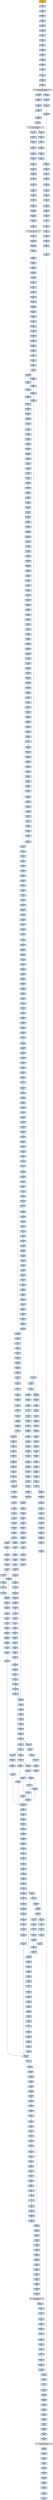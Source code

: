 strict digraph G {
	graph [bgcolor=transparent,
		name=G
	];
	node [color=lightsteelblue,
		fillcolor=lightsteelblue,
		shape=rectangle,
		style=filled
	];
	"0x00415001"	[color=lightgrey,
		fillcolor=orange,
		label="0x00415001
pusha"];
	"0x00415002"	[label="0x00415002
call"];
	"0x00415001" -> "0x00415002"	[color="#000000"];
	"0x0041500a"	[label="0x0041500a
popl"];
	"0x00415002" -> "0x0041500a"	[color="#000000"];
	"0x0041500b"	[label="0x0041500b
incl"];
	"0x0041500a" -> "0x0041500b"	[color="#000000"];
	"0x0041500c"	[label="0x0041500c
pushl"];
	"0x0041500b" -> "0x0041500c"	[color="#000000"];
	"0x0041500d"	[label="0x0041500d
ret"];
	"0x0041500c" -> "0x0041500d"	[color="#000000"];
	"0x00415008"	[label="0x00415008
jmp"];
	"0x0041500d" -> "0x00415008"	[color="#000000"];
	"0x0041500e"	[label="0x0041500e
call"];
	"0x00415008" -> "0x0041500e"	[color="#000000"];
	"0x00415014"	[label="0x00415014
popl"];
	"0x0041500e" -> "0x00415014"	[color="#000000"];
	"0x00415015"	[label="0x00415015
movl"];
	"0x00415014" -> "0x00415015"	[color="#000000"];
	"0x0041501a"	[label="0x0041501a
addl"];
	"0x00415015" -> "0x0041501a"	[color="#000000"];
	"0x0041501c"	[label="0x0041501c
subl"];
	"0x0041501a" -> "0x0041501c"	[color="#000000"];
	"0x00415022"	[label="0x00415022
cmpl"];
	"0x0041501c" -> "0x00415022"	[color="#000000"];
	"0x00415029"	[label="0x00415029
movl"];
	"0x00415022" -> "0x00415029"	[color="#000000"];
	"0x0041502f"	[label="0x0041502f
jne"];
	"0x00415029" -> "0x0041502f"	[color="#000000"];
	"0x00415035"	[label="0x00415035
leal"];
	"0x0041502f" -> "0x00415035"	[color="#000000",
		label=F];
	"0x0041503b"	[label="0x0041503b
pushl"];
	"0x00415035" -> "0x0041503b"	[color="#000000"];
	"0x0041503c"	[label="0x0041503c
call"];
	"0x0041503b" -> "0x0041503c"	[color="#000000"];
	GETMODULEHANDLEA_KERNEL32_DLL	[color=lightgrey,
		fillcolor=lightgrey,
		label="GETMODULEHANDLEA_KERNEL32_DLL
GETMODULEHANDLEA"];
	"0x0041503c" -> GETMODULEHANDLEA_KERNEL32_DLL	[color="#000000"];
	"0x00415042"	[label="0x00415042
movl"];
	GETMODULEHANDLEA_KERNEL32_DLL -> "0x00415042"	[color="#000000"];
	"0x00415287"	[label="0x00415287
testl"];
	GETMODULEHANDLEA_KERNEL32_DLL -> "0x00415287"	[color="#000000"];
	"0x00415048"	[label="0x00415048
movl"];
	"0x00415042" -> "0x00415048"	[color="#000000"];
	"0x0041504a"	[label="0x0041504a
leal"];
	"0x00415048" -> "0x0041504a"	[color="#000000"];
	"0x0041504d"	[label="0x0041504d
pushl"];
	"0x0041504a" -> "0x0041504d"	[color="#000000"];
	"0x0041504e"	[label="0x0041504e
pushl"];
	"0x0041504d" -> "0x0041504e"	[color="#000000"];
	"0x0041504f"	[label="0x0041504f
call"];
	"0x0041504e" -> "0x0041504f"	[color="#000000"];
	GETPROCADDRESS_KERNEL32_DLL	[color=lightgrey,
		fillcolor=lightgrey,
		label="GETPROCADDRESS_KERNEL32_DLL
GETPROCADDRESS"];
	"0x0041504f" -> GETPROCADDRESS_KERNEL32_DLL	[color="#000000"];
	"0x00415055"	[label="0x00415055
stosl"];
	GETPROCADDRESS_KERNEL32_DLL -> "0x00415055"	[color="#000000"];
	"0x004152ee"	[label="0x004152ee
testl"];
	GETPROCADDRESS_KERNEL32_DLL -> "0x004152ee"	[color="#000000"];
	"0x00415056"	[label="0x00415056
movb"];
	"0x00415055" -> "0x00415056"	[color="#000000"];
	"0x00415058"	[label="0x00415058
scasb"];
	"0x00415056" -> "0x00415058"	[color="#000000"];
	"0x00415059"	[label="0x00415059
jne"];
	"0x00415058" -> "0x00415059"	[color="#000000"];
	"0x0041505b"	[label="0x0041505b
cmpb"];
	"0x00415059" -> "0x0041505b"	[color="#000000",
		label=F];
	"0x0041505d"	[label="0x0041505d
jne"];
	"0x0041505b" -> "0x0041505d"	[color="#000000"];
	"0x0041505f"	[label="0x0041505f
leal"];
	"0x0041505d" -> "0x0041505f"	[color="#000000",
		label=F];
	"0x00415062"	[label="0x00415062
jmp"];
	"0x0041505f" -> "0x00415062"	[color="#000000"];
	"0x0041508d"	[label="0x0041508d
movl"];
	"0x00415062" -> "0x0041508d"	[color="#000000"];
	"0x00415093"	[label="0x00415093
orl"];
	"0x0041508d" -> "0x00415093"	[color="#000000"];
	"0x00415095"	[label="0x00415095
je"];
	"0x00415093" -> "0x00415095"	[color="#000000"];
	"0x004150a1"	[label="0x004150a1
leal"];
	"0x00415095" -> "0x004150a1"	[color="#000000",
		label=T];
	"0x004150a7"	[label="0x004150a7
cmpl"];
	"0x004150a1" -> "0x004150a7"	[color="#000000"];
	"0x004150aa"	[label="0x004150aa
je"];
	"0x004150a7" -> "0x004150aa"	[color="#000000"];
	"0x004150b0"	[label="0x004150b0
pushl"];
	"0x004150aa" -> "0x004150b0"	[color="#000000",
		label=F];
	"0x004150b2"	[label="0x004150b2
pushl"];
	"0x004150b0" -> "0x004150b2"	[color="#000000"];
	"0x004150b7"	[label="0x004150b7
pushl"];
	"0x004150b2" -> "0x004150b7"	[color="#000000"];
	"0x004150bc"	[label="0x004150bc
pushl"];
	"0x004150b7" -> "0x004150bc"	[color="#000000"];
	"0x004150be"	[label="0x004150be
call"];
	"0x004150bc" -> "0x004150be"	[color="#000000"];
	VIRTUALALLOC_KERNEL32_DLL	[color=lightgrey,
		fillcolor=lightgrey,
		label="VIRTUALALLOC_KERNEL32_DLL
VIRTUALALLOC"];
	"0x004150be" -> VIRTUALALLOC_KERNEL32_DLL	[color="#000000"];
	"0x004150e2"	[label="0x004150e2
movl"];
	VIRTUALALLOC_KERNEL32_DLL -> "0x004150e2"	[color="#000000"];
	"0x004150e8"	[label="0x004150e8
pushl"];
	"0x004150e2" -> "0x004150e8"	[color="#000000"];
	"0x004150e9"	[label="0x004150e9
movl"];
	"0x004150e8" -> "0x004150e9"	[color="#000000"];
	"0x004150eb"	[label="0x004150eb
addl"];
	"0x004150e9" -> "0x004150eb"	[color="#000000"];
	"0x004150f1"	[label="0x004150f1
pushl"];
	"0x004150eb" -> "0x004150f1"	[color="#000000"];
	"0x004150f7"	[label="0x004150f7
pushl"];
	"0x004150f1" -> "0x004150f7"	[color="#000000"];
	"0x004150fa"	[label="0x004150fa
pushl"];
	"0x004150f7" -> "0x004150fa"	[color="#000000"];
	"0x004150fb"	[label="0x004150fb
pushl"];
	"0x004150fa" -> "0x004150fb"	[color="#000000"];
	"0x004150fc"	[label="0x004150fc
call"];
	"0x004150fb" -> "0x004150fc"	[color="#000000"];
	"0x004156c8"	[label="0x004156c8
movl"];
	"0x004150fc" -> "0x004156c8"	[color="#000000"];
	"0x004156cc"	[label="0x004156cc
subl"];
	"0x004156c8" -> "0x004156cc"	[color="#000000"];
	"0x004156d2"	[label="0x004156d2
leal"];
	"0x004156cc" -> "0x004156d2"	[color="#000000"];
	"0x004156d6"	[label="0x004156d6
pushl"];
	"0x004156d2" -> "0x004156d6"	[color="#000000"];
	"0x004156d7"	[label="0x004156d7
call"];
	"0x004156d6" -> "0x004156d7"	[color="#000000"];
	"0x00415a84"	[label="0x00415a84
pushl"];
	"0x004156d7" -> "0x00415a84"	[color="#000000"];
	"0x00415a85"	[label="0x00415a85
pushl"];
	"0x00415a84" -> "0x00415a85"	[color="#000000"];
	"0x00415a86"	[label="0x00415a86
pushl"];
	"0x00415a85" -> "0x00415a86"	[color="#000000"];
	"0x00415a87"	[label="0x00415a87
movl"];
	"0x00415a86" -> "0x00415a87"	[color="#000000"];
	"0x00415a89"	[label="0x00415a89
xorl"];
	"0x00415a87" -> "0x00415a89"	[color="#000000"];
	"0x00415a8b"	[label="0x00415a8b
xorl"];
	"0x00415a89" -> "0x00415a8b"	[color="#000000"];
	"0x00415a8d"	[label="0x00415a8d
leal"];
	"0x00415a8b" -> "0x00415a8d"	[color="#000000"];
	"0x00415a93"	[label="0x00415a93
movl"];
	"0x00415a8d" -> "0x00415a93"	[color="#000000"];
	"0x00415a95"	[label="0x00415a95
pushl"];
	"0x00415a93" -> "0x00415a95"	[color="#000000"];
	"0x00415a96"	[label="0x00415a96
call"];
	"0x00415a95" -> "0x00415a96"	[color="#000000"];
	"0x00415cf2"	[label="0x00415cf2
call"];
	"0x00415a96" -> "0x00415cf2"	[color="#000000"];
	"0x00415cf8"	[label="0x00415cf8
popl"];
	"0x00415cf2" -> "0x00415cf8"	[color="#000000"];
	"0x00415cf9"	[label="0x00415cf9
subl"];
	"0x00415cf8" -> "0x00415cf9"	[color="#000000"];
	"0x00415cff"	[label="0x00415cff
ret"];
	"0x00415cf9" -> "0x00415cff"	[color="#000000"];
	"0x00415a9b"	[label="0x00415a9b
movb"];
	"0x00415cff" -> "0x00415a9b"	[color="#000000"];
	"0x00415e18"	[label="0x00415e18
movb"];
	"0x00415cff" -> "0x00415e18"	[color="#000000"];
	"0x00415aa2"	[label="0x00415aa2
popl"];
	"0x00415a9b" -> "0x00415aa2"	[color="#000000"];
	"0x00415aa3"	[label="0x00415aa3
movl"];
	"0x00415aa2" -> "0x00415aa3"	[color="#000000"];
	"0x00415aa8"	[label="0x00415aa8
addl"];
	"0x00415aa3" -> "0x00415aa8"	[color="#000000"];
	"0x00415aab"	[label="0x00415aab
shll"];
	"0x00415aa8" -> "0x00415aab"	[color="#000000"];
	"0x00415aad"	[label="0x00415aad
addl"];
	"0x00415aab" -> "0x00415aad"	[color="#000000"];
	"0x00415aaf"	[label="0x00415aaf
incl"];
	"0x00415aad" -> "0x00415aaf"	[color="#000000"];
	"0x00415ab0"	[label="0x00415ab0
cmpl"];
	"0x00415aaf" -> "0x00415ab0"	[color="#000000"];
	"0x00415ab3"	[label="0x00415ab3
jb"];
	"0x00415ab0" -> "0x00415ab3"	[color="#000000"];
	"0x00415ab5"	[label="0x00415ab5
movl"];
	"0x00415ab3" -> "0x00415ab5"	[color="#000000",
		label=F];
	"0x00415ab9"	[label="0x00415ab9
leal"];
	"0x00415ab5" -> "0x00415ab9"	[color="#000000"];
	"0x00415abc"	[label="0x00415abc
pushl"];
	"0x00415ab9" -> "0x00415abc"	[color="#000000"];
	"0x00415abd"	[label="0x00415abd
pushl"];
	"0x00415abc" -> "0x00415abd"	[color="#000000"];
	"0x00415ac2"	[label="0x00415ac2
call"];
	"0x00415abd" -> "0x00415ac2"	[color="#000000"];
	"0x0041580f"	[label="0x0041580f
movl"];
	"0x00415ac2" -> "0x0041580f"	[color="#000000"];
	"0x00415813"	[label="0x00415813
movl"];
	"0x0041580f" -> "0x00415813"	[color="#000000"];
	"0x00415817"	[label="0x00415817
movl"];
	"0x00415813" -> "0x00415817"	[color="#000000"];
	"0x0041581d"	[label="0x0041581d
movl"];
	"0x00415817" -> "0x0041581d"	[color="#000000"];
	"0x00415823"	[label="0x00415823
leal"];
	"0x0041581d" -> "0x00415823"	[color="#000000"];
	"0x00415826"	[label="0x00415826
movl"];
	"0x00415823" -> "0x00415826"	[color="#000000"];
	"0x0041582c"	[label="0x0041582c
addl"];
	"0x00415826" -> "0x0041582c"	[color="#000000"];
	"0x00415831"	[label="0x00415831
ret"];
	"0x0041582c" -> "0x00415831"	[color="#000000"];
	"0x00415af1"	[label="0x00415af1
movl"];
	"0x00415831" -> "0x00415af1"	[color="#000000"];
	"0x00415af7"	[label="0x00415af7
popl"];
	"0x00415af1" -> "0x00415af7"	[color="#000000"];
	"0x00415af8"	[label="0x00415af8
popl"];
	"0x00415af7" -> "0x00415af8"	[color="#000000"];
	"0x00415af9"	[label="0x00415af9
addl"];
	"0x00415af8" -> "0x00415af9"	[color="#000000"];
	"0x00415afe"	[label="0x00415afe
popl"];
	"0x00415af9" -> "0x00415afe"	[color="#000000"];
	"0x00415aff"	[label="0x00415aff
ret"];
	"0x00415afe" -> "0x00415aff"	[color="#000000"];
	"0x004156dc"	[label="0x004156dc
movl"];
	"0x00415aff" -> "0x004156dc"	[color="#000000"];
	"0x004156e3"	[label="0x004156e3
movl"];
	"0x004156dc" -> "0x004156e3"	[color="#000000"];
	"0x004156ea"	[label="0x004156ea
pushl"];
	"0x004156e3" -> "0x004156ea"	[color="#000000"];
	"0x004156eb"	[label="0x004156eb
pushl"];
	"0x004156ea" -> "0x004156eb"	[color="#000000"];
	"0x004156ec"	[label="0x004156ec
leal"];
	"0x004156eb" -> "0x004156ec"	[color="#000000"];
	"0x004156f0"	[label="0x004156f0
call"];
	"0x004156ec" -> "0x004156f0"	[color="#000000"];
	"0x00415b02"	[label="0x00415b02
movl"];
	"0x004156f0" -> "0x00415b02"	[color="#000000"];
	"0x00415b06"	[label="0x00415b06
movl"];
	"0x00415b02" -> "0x00415b06"	[color="#000000"];
	"0x00415b08"	[label="0x00415b08
movl"];
	"0x00415b06" -> "0x00415b08"	[color="#000000"];
	"0x00415b0c"	[label="0x00415b0c
pushl"];
	"0x00415b08" -> "0x00415b0c"	[color="#000000"];
	"0x00415b0d"	[label="0x00415b0d
movl"];
	"0x00415b0c" -> "0x00415b0d"	[color="#000000"];
	"0x00415b0f"	[label="0x00415b0f
leal"];
	"0x00415b0d" -> "0x00415b0f"	[color="#000000"];
	"0x00415b12"	[label="0x00415b12
movl"];
	"0x00415b0f" -> "0x00415b12"	[color="#000000"];
	"0x00415b14"	[label="0x00415b14
movl"];
	"0x00415b12" -> "0x00415b14"	[color="#000000"];
	"0x00415b1b"	[label="0x00415b1b
movl"];
	"0x00415b14" -> "0x00415b1b"	[color="#000000"];
	"0x00415b1e"	[label="0x00415b1e
movl"];
	"0x00415b1b" -> "0x00415b1e"	[color="#000000"];
	"0x00415b24"	[label="0x00415b24
movl"];
	"0x00415b1e" -> "0x00415b24"	[color="#000000"];
	"0x00415b2a"	[label="0x00415b2a
movl"];
	"0x00415b24" -> "0x00415b2a"	[color="#000000"];
	"0x00415b30"	[label="0x00415b30
xorl"];
	"0x00415b2a" -> "0x00415b30"	[color="#000000"];
	"0x00415b32"	[label="0x00415b32
movl"];
	"0x00415b30" -> "0x00415b32"	[color="#000000"];
	"0x00415b37"	[label="0x00415b37
movl"];
	"0x00415b32" -> "0x00415b37"	[color="#000000"];
	"0x00415b3d"	[label="0x00415b3d
movl"];
	"0x00415b37" -> "0x00415b3d"	[color="#000000"];
	"0x00415b43"	[label="0x00415b43
movl"];
	"0x00415b3d" -> "0x00415b43"	[color="#000000"];
	"0x00415b49"	[label="0x00415b49
movl"];
	"0x00415b43" -> "0x00415b49"	[color="#000000"];
	"0x00415b4f"	[label="0x00415b4f
movl"];
	"0x00415b49" -> "0x00415b4f"	[color="#000000"];
	"0x00415b55"	[label="0x00415b55
repz"];
	"0x00415b4f" -> "0x00415b55"	[color="#000000"];
	"0x00415b57"	[label="0x00415b57
movl"];
	"0x00415b55" -> "0x00415b57"	[color="#000000"];
	"0x00415b59"	[label="0x00415b59
stosb"];
	"0x00415b57" -> "0x00415b59"	[color="#000000"];
	"0x00415b5a"	[label="0x00415b5a
call"];
	"0x00415b59" -> "0x00415b5a"	[color="#000000"];
	"0x00415b63"	[label="0x00415b63
subl"];
	"0x00415b5a" -> "0x00415b63"	[color="#000000"];
	"0x00415b69"	[label="0x00415b69
pushl"];
	"0x00415b63" -> "0x00415b69"	[color="#000000"];
	"0x00415b6a"	[label="0x00415b6a
movl"];
	"0x00415b69" -> "0x00415b6a"	[color="#000000"];
	"0x00415b6c"	[label="0x00415b6c
pushl"];
	"0x00415b6a" -> "0x00415b6c"	[color="#000000"];
	"0x00415b6d"	[label="0x00415b6d
pushl"];
	"0x00415b6c" -> "0x00415b6d"	[color="#000000"];
	"0x00415b6e"	[label="0x00415b6e
leal"];
	"0x00415b6d" -> "0x00415b6e"	[color="#000000"];
	"0x00415b71"	[label="0x00415b71
pushl"];
	"0x00415b6e" -> "0x00415b71"	[color="#000000"];
	"0x00415b72"	[label="0x00415b72
pushl"];
	"0x00415b71" -> "0x00415b72"	[color="#000000"];
	"0x00415b74"	[label="0x00415b74
movl"];
	"0x00415b72" -> "0x00415b74"	[color="#000000"];
	"0x00415b76"	[label="0x00415b76
call"];
	"0x00415b74" -> "0x00415b76"	[color="#000000"];
	"0x004157a4"	[label="0x004157a4
pushl"];
	"0x00415b76" -> "0x004157a4"	[color="#000000"];
	"0x004157a5"	[label="0x004157a5
movl"];
	"0x004157a4" -> "0x004157a5"	[color="#000000"];
	"0x004157a7"	[label="0x004157a7
pushl"];
	"0x004157a5" -> "0x004157a7"	[color="#000000"];
	"0x004157a8"	[label="0x004157a8
movl"];
	"0x004157a7" -> "0x004157a8"	[color="#000000"];
	"0x004157ad"	[label="0x004157ad
pushl"];
	"0x004157a8" -> "0x004157ad"	[color="#000000"];
	"0x004157ae"	[label="0x004157ae
cmpl"];
	"0x004157ad" -> "0x004157ae"	[color="#000000"];
	"0x004157b1"	[label="0x004157b1
jb"];
	"0x004157ae" -> "0x004157b1"	[color="#000000"];
	"0x004157b3"	[label="0x004157b3
pushl"];
	"0x004157b1" -> "0x004157b3"	[color="#000000",
		label=F];
	"0x004157e8"	[label="0x004157e8
movl"];
	"0x004157b1" -> "0x004157e8"	[color="#000000",
		label=T];
	"0x004157b4"	[label="0x004157b4
movl"];
	"0x004157b3" -> "0x004157b4"	[color="#000000"];
	"0x004157b9"	[label="0x004157b9
movl"];
	"0x004157b4" -> "0x004157b9"	[color="#000000"];
	"0x004157bb"	[label="0x004157bb
movb"];
	"0x004157b9" -> "0x004157bb"	[color="#000000"];
	"0x004157bd"	[label="0x004157bd
incl"];
	"0x004157bb" -> "0x004157bd"	[color="#000000"];
	"0x004157be"	[label="0x004157be
movb"];
	"0x004157bd" -> "0x004157be"	[color="#000000"];
	"0x004157c2"	[label="0x004157c2
movl"];
	"0x004157be" -> "0x004157c2"	[color="#000000"];
	"0x004157c4"	[label="0x004157c4
movl"];
	"0x004157c2" -> "0x004157c4"	[color="#000000"];
	"0x004157c7"	[label="0x004157c7
movl"];
	"0x004157c4" -> "0x004157c7"	[color="#000000"];
	"0x004157cb"	[label="0x004157cb
shll"];
	"0x004157c7" -> "0x004157cb"	[color="#000000"];
	"0x004157ce"	[label="0x004157ce
andl"];
	"0x004157cb" -> "0x004157ce"	[color="#000000"];
	"0x004157d4"	[label="0x004157d4
orl"];
	"0x004157ce" -> "0x004157d4"	[color="#000000"];
	"0x004157d6"	[label="0x004157d6
movl"];
	"0x004157d4" -> "0x004157d6"	[color="#000000"];
	"0x004157d9"	[label="0x004157d9
addl"];
	"0x004157d6" -> "0x004157d9"	[color="#000000"];
	"0x004157db"	[label="0x004157db
movl"];
	"0x004157d9" -> "0x004157db"	[color="#000000"];
	"0x004157de"	[label="0x004157de
movl"];
	"0x004157db" -> "0x004157de"	[color="#000000"];
	"0x004157e0"	[label="0x004157e0
movl"];
	"0x004157de" -> "0x004157e0"	[color="#000000"];
	"0x004157e3"	[label="0x004157e3
cmpl"];
	"0x004157e0" -> "0x004157e3"	[color="#000000"];
	"0x004157e5"	[label="0x004157e5
jae"];
	"0x004157e3" -> "0x004157e5"	[color="#000000"];
	"0x004157e7"	[label="0x004157e7
popl"];
	"0x004157e5" -> "0x004157e7"	[color="#000000",
		label=F];
	"0x004157e7" -> "0x004157e8"	[color="#000000"];
	"0x004157eb"	[label="0x004157eb
movl"];
	"0x004157e8" -> "0x004157eb"	[color="#000000"];
	"0x004157ee"	[label="0x004157ee
movl"];
	"0x004157eb" -> "0x004157ee"	[color="#000000"];
	"0x004157f2"	[label="0x004157f2
subl"];
	"0x004157ee" -> "0x004157f2"	[color="#000000"];
	"0x004157f4"	[label="0x004157f4
shrl"];
	"0x004157f2" -> "0x004157f4"	[color="#000000"];
	"0x004157f6"	[label="0x004157f6
movl"];
	"0x004157f4" -> "0x004157f6"	[color="#000000"];
	"0x004157fb"	[label="0x004157fb
subl"];
	"0x004157f6" -> "0x004157fb"	[color="#000000"];
	"0x004157fd"	[label="0x004157fd
andl"];
	"0x004157fb" -> "0x004157fd"	[color="#000000"];
	"0x00415802"	[label="0x00415802
shrl"];
	"0x004157fd" -> "0x00415802"	[color="#000000"];
	"0x00415804"	[label="0x00415804
addl"];
	"0x00415802" -> "0x00415804"	[color="#000000"];
	"0x00415806"	[label="0x00415806
popl"];
	"0x00415804" -> "0x00415806"	[color="#000000"];
	"0x00415807"	[label="0x00415807
movl"];
	"0x00415806" -> "0x00415807"	[color="#000000"];
	"0x0041580a"	[label="0x0041580a
popl"];
	"0x00415807" -> "0x0041580a"	[color="#000000"];
	"0x0041580b"	[label="0x0041580b
popl"];
	"0x0041580a" -> "0x0041580b"	[color="#000000"];
	"0x0041580c"	[label="0x0041580c
ret"];
	"0x0041580b" -> "0x0041580c"	[color="#000000"];
	"0x00415b98"	[label="0x00415b98
movb"];
	"0x0041580c" -> "0x00415b98"	[color="#000000"];
	"0x00415b9c"	[label="0x00415b9c
incl"];
	"0x00415b98" -> "0x00415b9c"	[color="#000000"];
	"0x00415b9d"	[label="0x00415b9d
cmpl"];
	"0x00415b9c" -> "0x00415b9d"	[color="#000000"];
	"0x00415ba0"	[label="0x00415ba0
jb"];
	"0x00415b9d" -> "0x00415ba0"	[color="#000000"];
	"0x00415ba2"	[label="0x00415ba2
leal"];
	"0x00415ba0" -> "0x00415ba2"	[color="#000000",
		label=F];
	"0x00415ba8"	[label="0x00415ba8
leal"];
	"0x00415ba2" -> "0x00415ba8"	[color="#000000"];
	"0x00415bac"	[label="0x00415bac
pushl"];
	"0x00415ba8" -> "0x00415bac"	[color="#000000"];
	"0x00415bad"	[label="0x00415bad
movl"];
	"0x00415bac" -> "0x00415bad"	[color="#000000"];
	"0x00415baf"	[label="0x00415baf
call"];
	"0x00415bad" -> "0x00415baf"	[color="#000000"];
	"0x00415834"	[label="0x00415834
subl"];
	"0x00415baf" -> "0x00415834"	[color="#000000"];
	"0x0041583a"	[label="0x0041583a
pushl"];
	"0x00415834" -> "0x0041583a"	[color="#000000"];
	"0x0041583b"	[label="0x0041583b
pushl"];
	"0x0041583a" -> "0x0041583b"	[color="#000000"];
	"0x0041583c"	[label="0x0041583c
pushl"];
	"0x0041583b" -> "0x0041583c"	[color="#000000"];
	"0x0041583d"	[label="0x0041583d
movl"];
	"0x0041583c" -> "0x0041583d"	[color="#000000"];
	"0x0041583f"	[label="0x0041583f
pushl"];
	"0x0041583d" -> "0x0041583f"	[color="#000000"];
	"0x00415840"	[label="0x00415840
movl"];
	"0x0041583f" -> "0x00415840"	[color="#000000"];
	"0x00415845"	[label="0x00415845
movl"];
	"0x00415840" -> "0x00415845"	[color="#000000"];
	"0x0041584b"	[label="0x0041584b
xorl"];
	"0x00415845" -> "0x0041584b"	[color="#000000"];
	"0x0041584d"	[label="0x0041584d
leal"];
	"0x0041584b" -> "0x0041584d"	[color="#000000"];
	"0x00415851"	[label="0x00415851
xorl"];
	"0x0041584d" -> "0x00415851"	[color="#000000"];
	"0x00415853"	[label="0x00415853
repz"];
	"0x00415851" -> "0x00415853"	[color="#000000"];
	"0x00415855"	[label="0x00415855
movl"];
	"0x00415853" -> "0x00415855"	[color="#000000"];
	"0x0041585c"	[label="0x0041585c
cmpl"];
	"0x00415855" -> "0x0041585c"	[color="#000000"];
	"0x0041585e"	[label="0x0041585e
movl"];
	"0x0041585c" -> "0x0041585e"	[color="#000000"];
	"0x00415862"	[label="0x00415862
jbe"];
	"0x0041585e" -> "0x00415862"	[color="#000000"];
	"0x00415864"	[label="0x00415864
xorl"];
	"0x00415862" -> "0x00415864"	[color="#000000",
		label=F];
	"0x00415866"	[label="0x00415866
movb"];
	"0x00415864" -> "0x00415866"	[color="#000000"];
	"0x00415869"	[label="0x00415869
movl"];
	"0x00415866" -> "0x00415869"	[color="#000000"];
	"0x0041586d"	[label="0x0041586d
leal"];
	"0x00415869" -> "0x0041586d"	[color="#000000"];
	"0x00415871"	[label="0x00415871
incl"];
	"0x0041586d" -> "0x00415871"	[color="#000000"];
	"0x00415872"	[label="0x00415872
incl"];
	"0x00415871" -> "0x00415872"	[color="#000000"];
	"0x00415873"	[label="0x00415873
cmpl"];
	"0x00415872" -> "0x00415873"	[color="#000000"];
	"0x00415875"	[label="0x00415875
movl"];
	"0x00415873" -> "0x00415875"	[color="#000000"];
	"0x00415877"	[label="0x00415877
jb"];
	"0x00415875" -> "0x00415877"	[color="#000000"];
	"0x00415879"	[label="0x00415879
movl"];
	"0x00415877" -> "0x00415879"	[color="#000000",
		label=F];
	"0x0041587e"	[label="0x0041587e
movl"];
	"0x00415879" -> "0x0041587e"	[color="#000000"];
	"0x00415882"	[label="0x00415882
movl"];
	"0x0041587e" -> "0x00415882"	[color="#000000"];
	"0x00415885"	[label="0x00415885
movl"];
	"0x00415882" -> "0x00415885"	[color="#000000"];
	"0x00415888"	[label="0x00415888
movl"];
	"0x00415885" -> "0x00415888"	[color="#000000"];
	"0x0041588c"	[label="0x0041588c
xorl"];
	"0x00415888" -> "0x0041588c"	[color="#000000"];
	"0x0041588e"	[label="0x0041588e
movl"];
	"0x0041588c" -> "0x0041588e"	[color="#000000"];
	"0x00415892"	[label="0x00415892
movl"];
	"0x0041588e" -> "0x00415892"	[color="#000000"];
	"0x0041589a"	[label="0x0041589a
movl"];
	"0x00415892" -> "0x0041589a"	[color="#000000"];
	"0x0041589e"	[label="0x0041589e
leal"];
	"0x0041589a" -> "0x0041589e"	[color="#000000"];
	"0x004158a1"	[label="0x004158a1
movl"];
	"0x0041589e" -> "0x004158a1"	[color="#000000"];
	"0x004158a5"	[label="0x004158a5
movl"];
	"0x004158a1" -> "0x004158a5"	[color="#000000"];
	"0x004158a9"	[label="0x004158a9
shll"];
	"0x004158a5" -> "0x004158a9"	[color="#000000"];
	"0x004158ab"	[label="0x004158ab
addl"];
	"0x004158a9" -> "0x004158ab"	[color="#000000"];
	"0x004158ad"	[label="0x004158ad
cmpl"];
	"0x004158ab" -> "0x004158ad"	[color="#000000"];
	"0x004158b3"	[label="0x004158b3
movl"];
	"0x004158ad" -> "0x004158b3"	[color="#000000"];
	"0x004158b7"	[label="0x004158b7
ja"];
	"0x004158b3" -> "0x004158b7"	[color="#000000"];
	"0x004158bd"	[label="0x004158bd
movl"];
	"0x004158b7" -> "0x004158bd"	[color="#000000",
		label=F];
	"0x004158c1"	[label="0x004158c1
movl"];
	"0x004158bd" -> "0x004158c1"	[color="#000000"];
	"0x004158c4"	[label="0x004158c4
movl"];
	"0x004158c1" -> "0x004158c4"	[color="#000000"];
	"0x004158c7"	[label="0x004158c7
addl"];
	"0x004158c4" -> "0x004158c7"	[color="#000000"];
	"0x004158c9"	[label="0x004158c9
cmpl"];
	"0x004158c7" -> "0x004158c9"	[color="#000000"];
	"0x004158cc"	[label="0x004158cc
movl"];
	"0x004158c9" -> "0x004158cc"	[color="#000000"];
	"0x004158cf"	[label="0x004158cf
movl"];
	"0x004158cc" -> "0x004158cf"	[color="#000000"];
	"0x004158d3"	[label="0x004158d3
jl"];
	"0x004158cf" -> "0x004158d3"	[color="#000000"];
	"0x004158d5"	[label="0x004158d5
movl"];
	"0x004158d3" -> "0x004158d5"	[color="#000000",
		label=F];
	"0x00415922"	[label="0x00415922
movl"];
	"0x004158d3" -> "0x00415922"	[color="#000000",
		label=T];
	"0x004158d8"	[label="0x004158d8
movl"];
	"0x004158d5" -> "0x004158d8"	[color="#000000"];
	"0x004158dc"	[label="0x004158dc
movl"];
	"0x004158d8" -> "0x004158dc"	[color="#000000"];
	"0x004158e0"	[label="0x004158e0
movl"];
	"0x004158dc" -> "0x004158e0"	[color="#000000"];
	"0x004158e6"	[label="0x004158e6
shrl"];
	"0x004158e0" -> "0x004158e6"	[color="#000000"];
	"0x004158e9"	[label="0x004158e9
movl"];
	"0x004158e6" -> "0x004158e9"	[color="#000000"];
	"0x004158eb"	[label="0x004158eb
andl"];
	"0x004158e9" -> "0x004158eb"	[color="#000000"];
	"0x004158f0"	[label="0x004158f0
subl"];
	"0x004158eb" -> "0x004158f0"	[color="#000000"];
	"0x004158f2"	[label="0x004158f2
addl"];
	"0x004158f0" -> "0x004158f2"	[color="#000000"];
	"0x004158f4"	[label="0x004158f4
movb"];
	"0x004158f2" -> "0x004158f4"	[color="#000000"];
	"0x004158f6"	[label="0x004158f6
movl"];
	"0x004158f4" -> "0x004158f6"	[color="#000000"];
	"0x004158f8"	[label="0x004158f8
movb"];
	"0x004158f6" -> "0x004158f8"	[color="#000000"];
	"0x004158fa"	[label="0x004158fa
movl"];
	"0x004158f8" -> "0x004158fa"	[color="#000000"];
	"0x004158fe"	[label="0x004158fe
movl"];
	"0x004158fa" -> "0x004158fe"	[color="#000000"];
	"0x00415900"	[label="0x00415900
movl"];
	"0x004158fe" -> "0x00415900"	[color="#000000"];
	"0x00415904"	[label="0x00415904
shll"];
	"0x00415900" -> "0x00415904"	[color="#000000"];
	"0x00415907"	[label="0x00415907
movw"];
	"0x00415904" -> "0x00415907"	[color="#000000"];
	"0x0041590a"	[label="0x0041590a
shrl"];
	"0x00415907" -> "0x0041590a"	[color="#000000"];
	"0x0041590d"	[label="0x0041590d
repz"];
	"0x0041590a" -> "0x0041590d"	[color="#000000"];
	"0x0041590f"	[label="0x0041590f
movl"];
	"0x0041590d" -> "0x0041590f"	[color="#000000"];
	"0x00415911"	[label="0x00415911
movl"];
	"0x0041590f" -> "0x00415911"	[color="#000000"];
	"0x00415915"	[label="0x00415915
andl"];
	"0x00415911" -> "0x00415915"	[color="#000000"];
	"0x00415918"	[label="0x00415918
repz"];
	"0x00415915" -> "0x00415918"	[color="#000000"];
	"0x0041591a"	[label="0x0041591a
movl"];
	"0x00415918" -> "0x0041591a"	[color="#000000"];
	"0x0041591e"	[label="0x0041591e
movl"];
	"0x0041591a" -> "0x0041591e"	[color="#000000"];
	"0x0041591e" -> "0x00415922"	[color="#000000"];
	"0x00415926"	[label="0x00415926
addl"];
	"0x00415922" -> "0x00415926"	[color="#000000"];
	"0x00415929"	[label="0x00415929
incl"];
	"0x00415926" -> "0x00415929"	[color="#000000"];
	"0x0041592a"	[label="0x0041592a
decl"];
	"0x00415929" -> "0x0041592a"	[color="#000000"];
	"0x0041592b"	[label="0x0041592b
addl"];
	"0x0041592a" -> "0x0041592b"	[color="#000000"];
	"0x0041592e"	[label="0x0041592e
cmpl"];
	"0x0041592b" -> "0x0041592e"	[color="#000000"];
	"0x00415931"	[label="0x00415931
movl"];
	"0x0041592e" -> "0x00415931"	[color="#000000"];
	"0x00415935"	[label="0x00415935
movl"];
	"0x00415931" -> "0x00415935"	[color="#000000"];
	"0x00415939"	[label="0x00415939
movl"];
	"0x00415935" -> "0x00415939"	[color="#000000"];
	"0x0041593d"	[label="0x0041593d
jge"];
	"0x00415939" -> "0x0041593d"	[color="#000000"];
	"0x00415943"	[label="0x00415943
cmpl"];
	"0x0041593d" -> "0x00415943"	[color="#000000",
		label=F];
	"0x00415949"	[label="0x00415949
je"];
	"0x00415943" -> "0x00415949"	[color="#000000"];
	"0x0041595a"	[label="0x0041595a
movl"];
	"0x00415949" -> "0x0041595a"	[color="#000000",
		label=T];
	"0x00415960"	[label="0x00415960
xorl"];
	"0x0041595a" -> "0x00415960"	[color="#000000"];
	"0x00415962"	[label="0x00415962
testl"];
	"0x00415960" -> "0x00415962"	[color="#000000"];
	"0x00415964"	[label="0x00415964
jbe"];
	"0x00415962" -> "0x00415964"	[color="#000000"];
	"0x00415966"	[label="0x00415966
movl"];
	"0x00415964" -> "0x00415966"	[color="#000000",
		label=F];
	"0x0041596d"	[label="0x0041596d
movb"];
	"0x00415966" -> "0x0041596d"	[color="#000000"];
	"0x00415970"	[label="0x00415970
testb"];
	"0x0041596d" -> "0x00415970"	[color="#000000"];
	"0x00415972"	[label="0x00415972
je"];
	"0x00415970" -> "0x00415972"	[color="#000000"];
	"0x00415974"	[label="0x00415974
movl"];
	"0x00415972" -> "0x00415974"	[color="#000000",
		label=F];
	"0x00415996"	[label="0x00415996
movl"];
	"0x00415972" -> "0x00415996"	[color="#000000",
		label=T];
	"0x0041597a"	[label="0x0041597a
andl"];
	"0x00415974" -> "0x0041597a"	[color="#000000"];
	"0x0041597f"	[label="0x0041597f
movl"];
	"0x0041597a" -> "0x0041597f"	[color="#000000"];
	"0x00415983"	[label="0x00415983
movl"];
	"0x0041597f" -> "0x00415983"	[color="#000000"];
	"0x00415986"	[label="0x00415986
xorl"];
	"0x00415983" -> "0x00415986"	[color="#000000"];
	"0x00415988"	[label="0x00415988
movb"];
	"0x00415986" -> "0x00415988"	[color="#000000"];
	"0x0041598b"	[label="0x0041598b
movl"];
	"0x00415988" -> "0x0041598b"	[color="#000000"];
	"0x0041598f"	[label="0x0041598f
leal"];
	"0x0041598b" -> "0x0041598f"	[color="#000000"];
	"0x00415993"	[label="0x00415993
incl"];
	"0x0041598f" -> "0x00415993"	[color="#000000"];
	"0x00415994"	[label="0x00415994
movl"];
	"0x00415993" -> "0x00415994"	[color="#000000"];
	"0x00415994" -> "0x00415996"	[color="#000000"];
	"0x0041599c"	[label="0x0041599c
incl"];
	"0x00415996" -> "0x0041599c"	[color="#000000"];
	"0x0041599d"	[label="0x0041599d
cmpl"];
	"0x0041599c" -> "0x0041599d"	[color="#000000"];
	"0x0041599f"	[label="0x0041599f
jb"];
	"0x0041599d" -> "0x0041599f"	[color="#000000"];
	"0x004159a1"	[label="0x004159a1
popl"];
	"0x0041599f" -> "0x004159a1"	[color="#000000",
		label=F];
	"0x004159a2"	[label="0x004159a2
popl"];
	"0x004159a1" -> "0x004159a2"	[color="#000000"];
	"0x004159a3"	[label="0x004159a3
popl"];
	"0x004159a2" -> "0x004159a3"	[color="#000000"];
	"0x004159a4"	[label="0x004159a4
movb"];
	"0x004159a3" -> "0x004159a4"	[color="#000000"];
	"0x004159a6"	[label="0x004159a6
popl"];
	"0x004159a4" -> "0x004159a6"	[color="#000000"];
	"0x004159a7"	[label="0x004159a7
addl"];
	"0x004159a6" -> "0x004159a7"	[color="#000000"];
	"0x004159ad"	[label="0x004159ad
ret"];
	"0x004159a7" -> "0x004159ad"	[color="#000000"];
	"0x00415bb4"	[label="0x00415bb4
testb"];
	"0x004159ad" -> "0x00415bb4"	[color="#000000"];
	"0x00415ca3"	[label="0x00415ca3
testb"];
	"0x004159ad" -> "0x00415ca3"	[color="#000000"];
	"0x00415bb6"	[label="0x00415bb6
jne"];
	"0x00415bb4" -> "0x00415bb6"	[color="#000000"];
	"0x00415bc3"	[label="0x00415bc3
xorl"];
	"0x00415bb6" -> "0x00415bc3"	[color="#000000",
		label=T];
	"0x00415bc5"	[label="0x00415bc5
movl"];
	"0x00415bc3" -> "0x00415bc5"	[color="#000000"];
	"0x00415bc7"	[label="0x00415bc7
call"];
	"0x00415bc5" -> "0x00415bc7"	[color="#000000"];
	"0x004159b0"	[label="0x004159b0
pushl"];
	"0x00415bc7" -> "0x004159b0"	[color="#000000"];
	"0x004159b1"	[label="0x004159b1
pushl"];
	"0x004159b0" -> "0x004159b1"	[color="#000000"];
	"0x004159b2"	[label="0x004159b2
pushl"];
	"0x004159b1" -> "0x004159b2"	[color="#000000"];
	"0x004159b3"	[label="0x004159b3
movl"];
	"0x004159b2" -> "0x004159b3"	[color="#000000"];
	"0x004159b5"	[label="0x004159b5
pushl"];
	"0x004159b3" -> "0x004159b5"	[color="#000000"];
	"0x004159b6"	[label="0x004159b6
movl"];
	"0x004159b5" -> "0x004159b6"	[color="#000000"];
	"0x004159b8"	[label="0x004159b8
cmpl"];
	"0x004159b6" -> "0x004159b8"	[color="#000000"];
	"0x004159bc"	[label="0x004159bc
jb"];
	"0x004159b8" -> "0x004159bc"	[color="#000000"];
	"0x004159ee"	[label="0x004159ee
movl"];
	"0x004159bc" -> "0x004159ee"	[color="#000000",
		label=T];
	"0x004159be"	[label="0x004159be
movl"];
	"0x004159bc" -> "0x004159be"	[color="#000000",
		label=F];
	"0x004159f1"	[label="0x004159f1
movl"];
	"0x004159ee" -> "0x004159f1"	[color="#000000"];
	"0x004159f4"	[label="0x004159f4
movl"];
	"0x004159f1" -> "0x004159f4"	[color="#000000"];
	"0x004159f9"	[label="0x004159f9
subl"];
	"0x004159f4" -> "0x004159f9"	[color="#000000"];
	"0x004159fb"	[label="0x004159fb
shrl"];
	"0x004159f9" -> "0x004159fb"	[color="#000000"];
	"0x004159fd"	[label="0x004159fd
movl"];
	"0x004159fb" -> "0x004159fd"	[color="#000000"];
	"0x00415a00"	[label="0x00415a00
andl"];
	"0x004159fd" -> "0x00415a00"	[color="#000000"];
	"0x00415a05"	[label="0x00415a05
cmpl"];
	"0x00415a00" -> "0x00415a05"	[color="#000000"];
	"0x00415a07"	[label="0x00415a07
jae"];
	"0x00415a05" -> "0x00415a07"	[color="#000000"];
	"0x00415a09"	[label="0x00415a09
movl"];
	"0x00415a07" -> "0x00415a09"	[color="#000000",
		label=F];
	"0x00415a1d"	[label="0x00415a1d
cmpl"];
	"0x00415a07" -> "0x00415a1d"	[color="#000000",
		label=T];
	"0x00415a0f"	[label="0x00415a0f
movl"];
	"0x00415a09" -> "0x00415a0f"	[color="#000000"];
	"0x00415a11"	[label="0x00415a11
shrl"];
	"0x00415a0f" -> "0x00415a11"	[color="#000000"];
	"0x00415a14"	[label="0x00415a14
xorl"];
	"0x00415a11" -> "0x00415a14"	[color="#000000"];
	"0x00415a16"	[label="0x00415a16
movb"];
	"0x00415a14" -> "0x00415a16"	[color="#000000"];
	"0x00415a19"	[label="0x00415a19
movl"];
	"0x00415a16" -> "0x00415a19"	[color="#000000"];
	"0x00415a1b"	[label="0x00415a1b
jmp"];
	"0x00415a19" -> "0x00415a1b"	[color="#000000"];
	"0x00415a58"	[label="0x00415a58
movl"];
	"0x00415a1b" -> "0x00415a58"	[color="#000000"];
	"0x00415a5a"	[label="0x00415a5a
movl"];
	"0x00415a58" -> "0x00415a5a"	[color="#000000"];
	"0x00415a5d"	[label="0x00415a5d
addl"];
	"0x00415a5a" -> "0x00415a5d"	[color="#000000"];
	"0x00415a5f"	[label="0x00415a5f
movl"];
	"0x00415a5d" -> "0x00415a5f"	[color="#000000"];
	"0x00415a62"	[label="0x00415a62
movl"];
	"0x00415a5f" -> "0x00415a62"	[color="#000000"];
	"0x00415a65"	[label="0x00415a65
movl"];
	"0x00415a62" -> "0x00415a65"	[color="#000000"];
	"0x00415a6a"	[label="0x00415a6a
subl"];
	"0x00415a65" -> "0x00415a6a"	[color="#000000"];
	"0x00415a6c"	[label="0x00415a6c
subl"];
	"0x00415a6a" -> "0x00415a6c"	[color="#000000"];
	"0x00415a6e"	[label="0x00415a6e
popl"];
	"0x00415a6c" -> "0x00415a6e"	[color="#000000"];
	"0x00415a6f"	[label="0x00415a6f
shrl"];
	"0x00415a6e" -> "0x00415a6f"	[color="#000000"];
	"0x00415a71"	[label="0x00415a71
movl"];
	"0x00415a6f" -> "0x00415a71"	[color="#000000"];
	"0x00415a75"	[label="0x00415a75
addl"];
	"0x00415a71" -> "0x00415a75"	[color="#000000"];
	"0x00415a77"	[label="0x00415a77
movl"];
	"0x00415a75" -> "0x00415a77"	[color="#000000"];
	"0x00415a7d"	[label="0x00415a7d
popl"];
	"0x00415a77" -> "0x00415a7d"	[color="#000000"];
	"0x00415a7e"	[label="0x00415a7e
popl"];
	"0x00415a7d" -> "0x00415a7e"	[color="#000000"];
	"0x00415a7f"	[label="0x00415a7f
movl"];
	"0x00415a7e" -> "0x00415a7f"	[color="#000000"];
	"0x00415a82"	[label="0x00415a82
popl"];
	"0x00415a7f" -> "0x00415a82"	[color="#000000"];
	"0x00415a83"	[label="0x00415a83
ret"];
	"0x00415a82" -> "0x00415a83"	[color="#000000"];
	"0x00415d2d"	[label="0x00415d2d
cmpl"];
	"0x00415a83" -> "0x00415d2d"	[color="#000000"];
	"0x00415e95"	[label="0x00415e95
addl"];
	"0x00415a83" -> "0x00415e95"	[color="#000000"];
	"0x004159c0"	[label="0x004159c0
movb"];
	"0x004159be" -> "0x004159c0"	[color="#000000"];
	"0x004159c2"	[label="0x004159c2
incl"];
	"0x004159c0" -> "0x004159c2"	[color="#000000"];
	"0x004159c3"	[label="0x004159c3
movb"];
	"0x004159c2" -> "0x004159c3"	[color="#000000"];
	"0x004159c7"	[label="0x004159c7
movl"];
	"0x004159c3" -> "0x004159c7"	[color="#000000"];
	"0x004159c9"	[label="0x004159c9
movl"];
	"0x004159c7" -> "0x004159c9"	[color="#000000"];
	"0x004159cc"	[label="0x004159cc
movl"];
	"0x004159c9" -> "0x004159cc"	[color="#000000"];
	"0x004159d0"	[label="0x004159d0
shll"];
	"0x004159cc" -> "0x004159d0"	[color="#000000"];
	"0x004159d3"	[label="0x004159d3
andl"];
	"0x004159d0" -> "0x004159d3"	[color="#000000"];
	"0x004159d9"	[label="0x004159d9
orl"];
	"0x004159d3" -> "0x004159d9"	[color="#000000"];
	"0x004159db"	[label="0x004159db
movl"];
	"0x004159d9" -> "0x004159db"	[color="#000000"];
	"0x004159de"	[label="0x004159de
addl"];
	"0x004159db" -> "0x004159de"	[color="#000000"];
	"0x004159e1"	[label="0x004159e1
movl"];
	"0x004159de" -> "0x004159e1"	[color="#000000"];
	"0x004159e4"	[label="0x004159e4
movl"];
	"0x004159e1" -> "0x004159e4"	[color="#000000"];
	"0x004159e6"	[label="0x004159e6
movl"];
	"0x004159e4" -> "0x004159e6"	[color="#000000"];
	"0x004159e9"	[label="0x004159e9
cmpl"];
	"0x004159e6" -> "0x004159e9"	[color="#000000"];
	"0x004159ec"	[label="0x004159ec
jae"];
	"0x004159e9" -> "0x004159ec"	[color="#000000"];
	"0x004159ec" -> "0x004159ee"	[color="#000000",
		label=F];
	"0x00415ca5"	[label="0x00415ca5
jne"];
	"0x00415ca3" -> "0x00415ca5"	[color="#000000"];
	"0x00415cb2"	[label="0x00415cb2
movb"];
	"0x00415ca5" -> "0x00415cb2"	[color="#000000",
		label=T];
	"0x00415cb9"	[label="0x00415cb9
xorl"];
	"0x00415cb2" -> "0x00415cb9"	[color="#000000"];
	"0x00415cbb"	[label="0x00415cbb
cmpb"];
	"0x00415cb9" -> "0x00415cbb"	[color="#000000"];
	"0x00415cc3"	[label="0x00415cc3
jne"];
	"0x00415cbb" -> "0x00415cc3"	[color="#000000"];
	"0x00415cc5"	[label="0x00415cc5
incl"];
	"0x00415cc3" -> "0x00415cc5"	[color="#000000",
		label=F];
	"0x00415ccd"	[label="0x00415ccd
movb"];
	"0x00415cc3" -> "0x00415ccd"	[color="#000000",
		label=T];
	"0x00415cc6"	[label="0x00415cc6
cmpl"];
	"0x00415cc5" -> "0x00415cc6"	[color="#000000"];
	"0x00415cc9"	[label="0x00415cc9
jb"];
	"0x00415cc6" -> "0x00415cc9"	[color="#000000"];
	"0x00415ccb"	[label="0x00415ccb
jmp"];
	"0x00415cc9" -> "0x00415ccb"	[color="#000000",
		label=F];
	"0x00415cd4"	[label="0x00415cd4
movl"];
	"0x00415ccb" -> "0x00415cd4"	[color="#000000"];
	"0x00415cda"	[label="0x00415cda
leal"];
	"0x00415cd4" -> "0x00415cda"	[color="#000000"];
	"0x00415cde"	[label="0x00415cde
movl"];
	"0x00415cda" -> "0x00415cde"	[color="#000000"];
	"0x00415ce3"	[label="0x00415ce3
repz"];
	"0x00415cde" -> "0x00415ce3"	[color="#000000"];
	"0x00415ce5"	[label="0x00415ce5
popl"];
	"0x00415ce3" -> "0x00415ce5"	[color="#000000"];
	"0x00415ce6"	[label="0x00415ce6
popl"];
	"0x00415ce5" -> "0x00415ce6"	[color="#000000"];
	"0x00415ce7"	[label="0x00415ce7
popl"];
	"0x00415ce6" -> "0x00415ce7"	[color="#000000"];
	"0x00415ce8"	[label="0x00415ce8
movb"];
	"0x00415ce7" -> "0x00415ce8"	[color="#000000"];
	"0x00415cea"	[label="0x00415cea
popl"];
	"0x00415ce8" -> "0x00415cea"	[color="#000000"];
	"0x00415ceb"	[label="0x00415ceb
addl"];
	"0x00415cea" -> "0x00415ceb"	[color="#000000"];
	"0x00415cf1"	[label="0x00415cf1
ret"];
	"0x00415ceb" -> "0x00415cf1"	[color="#000000"];
	"0x00415f6c"	[label="0x00415f6c
testb"];
	"0x00415cf1" -> "0x00415f6c"	[color="#000000"];
	"0x00415d32"	[label="0x00415d32
jae"];
	"0x00415d2d" -> "0x00415d32"	[color="#000000"];
	"0x00415d34"	[label="0x00415d34
movl"];
	"0x00415d32" -> "0x00415d34"	[color="#000000",
		label=F];
	"0x00415d36"	[label="0x00415d36
movb"];
	"0x00415d34" -> "0x00415d36"	[color="#000000"];
	"0x00415d38"	[label="0x00415d38
movl"];
	"0x00415d36" -> "0x00415d38"	[color="#000000"];
	"0x00415d3a"	[label="0x00415d3a
incl"];
	"0x00415d38" -> "0x00415d3a"	[color="#000000"];
	"0x00415d3b"	[label="0x00415d3b
incl"];
	"0x00415d3a" -> "0x00415d3b"	[color="#000000"];
	"0x00415d3c"	[label="0x00415d3c
movl"];
	"0x00415d3b" -> "0x00415d3c"	[color="#000000"];
	"0x00415d3e"	[label="0x00415d3e
movl"];
	"0x00415d3c" -> "0x00415d3e"	[color="#000000"];
	"0x00415d42"	[label="0x00415d42
jmp"];
	"0x00415d3e" -> "0x00415d42"	[color="#000000"];
	"0x00415f70"	[label="0x00415f70
cmpl"];
	"0x00415d42" -> "0x00415f70"	[color="#000000"];
	"0x00415f74"	[label="0x00415f74
jb"];
	"0x00415f70" -> "0x00415f74"	[color="#000000"];
	"0x00415f7a"	[label="0x00415f7a
movl"];
	"0x00415f74" -> "0x00415f7a"	[color="#000000",
		label=F];
	"0x00415a20"	[label="0x00415a20
jae"];
	"0x00415a1d" -> "0x00415a20"	[color="#000000"];
	"0x00415a22"	[label="0x00415a22
cmpl"];
	"0x00415a20" -> "0x00415a22"	[color="#000000",
		label=F];
	"0x00415a2c"	[label="0x00415a2c
cmpl"];
	"0x00415a20" -> "0x00415a2c"	[color="#000000",
		label=T];
	"0x00415a25"	[label="0x00415a25
sbbl"];
	"0x00415a22" -> "0x00415a25"	[color="#000000"];
	"0x00415a27"	[label="0x00415a27
addl"];
	"0x00415a25" -> "0x00415a27"	[color="#000000"];
	"0x00415a2a"	[label="0x00415a2a
jmp"];
	"0x00415a27" -> "0x00415a2a"	[color="#000000"];
	"0x00415a2a" -> "0x00415a58"	[color="#000000"];
	"0x00415e1f"	[label="0x00415e1f
popl"];
	"0x00415e18" -> "0x00415e1f"	[color="#000000"];
	"0x00415e20"	[label="0x00415e20
testb"];
	"0x00415e1f" -> "0x00415e20"	[color="#000000"];
	"0x00415e22"	[label="0x00415e22
movl"];
	"0x00415e20" -> "0x00415e22"	[color="#000000"];
	"0x00415e24"	[label="0x00415e24
je"];
	"0x00415e22" -> "0x00415e24"	[color="#000000"];
	"0x00415e9c"	[label="0x00415e9c
cmpl"];
	"0x00415e24" -> "0x00415e9c"	[color="#000000",
		label=T];
	"0x00415e26"	[label="0x00415e26
cmpl"];
	"0x00415e24" -> "0x00415e26"	[color="#000000",
		label=F];
	"0x00415ea0"	[label="0x00415ea0
jb"];
	"0x00415e9c" -> "0x00415ea0"	[color="#000000"];
	"0x00415ea2"	[label="0x00415ea2
movl"];
	"0x00415ea0" -> "0x00415ea2"	[color="#000000",
		label=F];
	"0x00415ed3"	[label="0x00415ed3
movl"];
	"0x00415ea0" -> "0x00415ed3"	[color="#000000",
		label=T];
	"0x00415ea5"	[label="0x00415ea5
movl"];
	"0x00415ea2" -> "0x00415ea5"	[color="#000000"];
	"0x00415ea8"	[label="0x00415ea8
shll"];
	"0x00415ea5" -> "0x00415ea8"	[color="#000000"];
	"0x00415eab"	[label="0x00415eab
movb"];
	"0x00415ea8" -> "0x00415eab"	[color="#000000"];
	"0x00415ead"	[label="0x00415ead
incl"];
	"0x00415eab" -> "0x00415ead"	[color="#000000"];
	"0x00415eae"	[label="0x00415eae
movb"];
	"0x00415ead" -> "0x00415eae"	[color="#000000"];
	"0x00415eb2"	[label="0x00415eb2
movl"];
	"0x00415eae" -> "0x00415eb2"	[color="#000000"];
	"0x00415eb5"	[label="0x00415eb5
movl"];
	"0x00415eb2" -> "0x00415eb5"	[color="#000000"];
	"0x00415eb8"	[label="0x00415eb8
movl"];
	"0x00415eb5" -> "0x00415eb8"	[color="#000000"];
	"0x00415ebc"	[label="0x00415ebc
andl"];
	"0x00415eb8" -> "0x00415ebc"	[color="#000000"];
	"0x00415ec1"	[label="0x00415ec1
addl"];
	"0x00415ebc" -> "0x00415ec1"	[color="#000000"];
	"0x00415ec4"	[label="0x00415ec4
orl"];
	"0x00415ec1" -> "0x00415ec4"	[color="#000000"];
	"0x00415ec6"	[label="0x00415ec6
movl"];
	"0x00415ec4" -> "0x00415ec6"	[color="#000000"];
	"0x00415ec8"	[label="0x00415ec8
cmpl"];
	"0x00415ec6" -> "0x00415ec8"	[color="#000000"];
	"0x00415ecb"	[label="0x00415ecb
movl"];
	"0x00415ec8" -> "0x00415ecb"	[color="#000000"];
	"0x00415ece"	[label="0x00415ece
movl"];
	"0x00415ecb" -> "0x00415ece"	[color="#000000"];
	"0x00415ed1"	[label="0x00415ed1
jae"];
	"0x00415ece" -> "0x00415ed1"	[color="#000000"];
	"0x00415ed1" -> "0x00415ed3"	[color="#000000",
		label=F];
	"0x00415ed6"	[label="0x00415ed6
movl"];
	"0x00415ed3" -> "0x00415ed6"	[color="#000000"];
	"0x00415ed9"	[label="0x00415ed9
movl"];
	"0x00415ed6" -> "0x00415ed9"	[color="#000000"];
	"0x00415ede"	[label="0x00415ede
subl"];
	"0x00415ed9" -> "0x00415ede"	[color="#000000"];
	"0x00415ee0"	[label="0x00415ee0
addl"];
	"0x00415ede" -> "0x00415ee0"	[color="#000000"];
	"0x00415ee2"	[label="0x00415ee2
shrl"];
	"0x00415ee0" -> "0x00415ee2"	[color="#000000"];
	"0x00415ee4"	[label="0x00415ee4
movl"];
	"0x00415ee2" -> "0x00415ee4"	[color="#000000"];
	"0x00415ee9"	[label="0x00415ee9
movl"];
	"0x00415ee4" -> "0x00415ee9"	[color="#000000"];
	"0x00415eec"	[label="0x00415eec
subl"];
	"0x00415ee9" -> "0x00415eec"	[color="#000000"];
	"0x00415eee"	[label="0x00415eee
andl"];
	"0x00415eec" -> "0x00415eee"	[color="#000000"];
	"0x00415ef3"	[label="0x00415ef3
shrl"];
	"0x00415eee" -> "0x00415ef3"	[color="#000000"];
	"0x00415ef5"	[label="0x00415ef5
addl"];
	"0x00415ef3" -> "0x00415ef5"	[color="#000000"];
	"0x00415ef7"	[label="0x00415ef7
cmpl"];
	"0x00415ef5" -> "0x00415ef7"	[color="#000000"];
	"0x00415efa"	[label="0x00415efa
jae"];
	"0x00415ef7" -> "0x00415efa"	[color="#000000"];
	"0x00415f16"	[label="0x00415f16
movl"];
	"0x00415efa" -> "0x00415f16"	[color="#000000",
		label=T];
	"0x00415efc"	[label="0x00415efc
movl"];
	"0x00415efa" -> "0x00415efc"	[color="#000000",
		label=F];
	"0x00415f1c"	[label="0x00415f1c
movl"];
	"0x00415f16" -> "0x00415f1c"	[color="#000000"];
	"0x00415f22"	[label="0x00415f22
leal"];
	"0x00415f1c" -> "0x00415f22"	[color="#000000"];
	"0x00415f25"	[label="0x00415f25
movl"];
	"0x00415f22" -> "0x00415f25"	[color="#000000"];
	"0x00415f2b"	[label="0x00415f2b
movl"];
	"0x00415f25" -> "0x00415f2b"	[color="#000000"];
	"0x00415f31"	[label="0x00415f31
movl"];
	"0x00415f2b" -> "0x00415f31"	[color="#000000"];
	"0x00415f37"	[label="0x00415f37
movl"];
	"0x00415f31" -> "0x00415f37"	[color="#000000"];
	"0x00415f39"	[label="0x00415f39
movl"];
	"0x00415f37" -> "0x00415f39"	[color="#000000"];
	"0x00415f3d"	[label="0x00415f3d
incl"];
	"0x00415f39" -> "0x00415f3d"	[color="#000000"];
	"0x00415f3e"	[label="0x00415f3e
leal"];
	"0x00415f3d" -> "0x00415f3e"	[color="#000000"];
	"0x00415f41"	[label="0x00415f41
cmpl"];
	"0x00415f3e" -> "0x00415f41"	[color="#000000"];
	"0x00415f43"	[label="0x00415f43
movl"];
	"0x00415f41" -> "0x00415f43"	[color="#000000"];
	"0x00415f45"	[label="0x00415f45
jae"];
	"0x00415f43" -> "0x00415f45"	[color="#000000"];
	"0x00415f47"	[label="0x00415f47
movl"];
	"0x00415f45" -> "0x00415f47"	[color="#000000",
		label=F];
	"0x00415f49"	[label="0x00415f49
subl"];
	"0x00415f47" -> "0x00415f49"	[color="#000000"];
	"0x00415f4b"	[label="0x00415f4b
incl"];
	"0x00415f49" -> "0x00415f4b"	[color="#000000"];
	"0x00415f4c"	[label="0x00415f4c
movb"];
	"0x00415f4b" -> "0x00415f4c"	[color="#000000"];
	"0x00415f4e"	[label="0x00415f4e
movb"];
	"0x00415f4c" -> "0x00415f4e"	[color="#000000"];
	"0x00415f51"	[label="0x00415f51
movl"];
	"0x00415f4e" -> "0x00415f51"	[color="#000000"];
	"0x00415f53"	[label="0x00415f53
cmpl"];
	"0x00415f51" -> "0x00415f53"	[color="#000000"];
	"0x00415f55"	[label="0x00415f55
jb"];
	"0x00415f53" -> "0x00415f55"	[color="#000000"];
	"0x00415f57"	[label="0x00415f57
movl"];
	"0x00415f55" -> "0x00415f57"	[color="#000000",
		label=F];
	"0x00415f5b"	[label="0x00415f5b
addl"];
	"0x00415f57" -> "0x00415f5b"	[color="#000000"];
	"0x00415f5d"	[label="0x00415f5d
movl"];
	"0x00415f5b" -> "0x00415f5d"	[color="#000000"];
	"0x00415f61"	[label="0x00415f61
movl"];
	"0x00415f5d" -> "0x00415f61"	[color="#000000"];
	"0x00415f63"	[label="0x00415f63
jmp"];
	"0x00415f61" -> "0x00415f63"	[color="#000000"];
	"0x00415f63" -> "0x00415f70"	[color="#000000"];
	"0x00415f03"	[label="0x00415f03
testl"];
	"0x00415efc" -> "0x00415f03"	[color="#000000"];
	"0x00415f05"	[label="0x00415f05
je"];
	"0x00415f03" -> "0x00415f05"	[color="#000000"];
	"0x00415f05" -> "0x00415f37"	[color="#000000",
		label=T];
	"0x00415f07"	[label="0x00415f07
movl"];
	"0x00415f05" -> "0x00415f07"	[color="#000000",
		label=F];
	"0x00415a2f"	[label="0x00415a2f
jae"];
	"0x00415a2c" -> "0x00415a2f"	[color="#000000"];
	"0x00415a31"	[label="0x00415a31
movl"];
	"0x00415a2f" -> "0x00415a31"	[color="#000000",
		label=F];
	"0x00415a38"	[label="0x00415a38
cmpl"];
	"0x00415a2f" -> "0x00415a38"	[color="#000000",
		label=T];
	"0x00415a36"	[label="0x00415a36
jmp"];
	"0x00415a31" -> "0x00415a36"	[color="#000000"];
	"0x00415a36" -> "0x00415a58"	[color="#000000"];
	"0x00415a3b"	[label="0x00415a3b
jae"];
	"0x00415a38" -> "0x00415a3b"	[color="#000000"];
	"0x00415a44"	[label="0x00415a44
cmpl"];
	"0x00415a3b" -> "0x00415a44"	[color="#000000",
		label=T];
	"0x00415a3d"	[label="0x00415a3d
movl"];
	"0x00415a3b" -> "0x00415a3d"	[color="#000000",
		label=F];
	"0x00415a47"	[label="0x00415a47
jae"];
	"0x00415a44" -> "0x00415a47"	[color="#000000"];
	"0x00415a49"	[label="0x00415a49
movl"];
	"0x00415a47" -> "0x00415a49"	[color="#000000",
		label=F];
	"0x00415a4e"	[label="0x00415a4e
jmp"];
	"0x00415a49" -> "0x00415a4e"	[color="#000000"];
	"0x00415a4e" -> "0x00415a58"	[color="#000000"];
	"0x00415f0d"	[label="0x00415f0d
movl"];
	"0x00415f07" -> "0x00415f0d"	[color="#000000"];
	"0x00415f14"	[label="0x00415f14
jmp"];
	"0x00415f0d" -> "0x00415f14"	[color="#000000"];
	"0x00415f14" -> "0x00415f31"	[color="#000000"];
	"0x00415a42"	[label="0x00415a42
jmp"];
	"0x00415a3d" -> "0x00415a42"	[color="#000000"];
	"0x00415a42" -> "0x00415a58"	[color="#000000"];
	"0x00415f6e"	[label="0x00415f6e
je"];
	"0x00415f6c" -> "0x00415f6e"	[color="#000000"];
	"0x00415f6e" -> "0x00415f70"	[color="#000000",
		label=F];
	"0x00415f7e"	[label="0x00415f7e
movl"];
	"0x00415f7a" -> "0x00415f7e"	[color="#000000"];
	"0x00415f80"	[label="0x00415f80
popl"];
	"0x00415f7e" -> "0x00415f80"	[color="#000000"];
	"0x00415f81"	[label="0x00415f81
popl"];
	"0x00415f80" -> "0x00415f81"	[color="#000000"];
	"0x00415f82"	[label="0x00415f82
popl"];
	"0x00415f81" -> "0x00415f82"	[color="#000000"];
	"0x00415f83"	[label="0x00415f83
movb"];
	"0x00415f82" -> "0x00415f83"	[color="#000000"];
	"0x00415f85"	[label="0x00415f85
popl"];
	"0x00415f83" -> "0x00415f85"	[color="#000000"];
	"0x00415f86"	[label="0x00415f86
addl"];
	"0x00415f85" -> "0x00415f86"	[color="#000000"];
	"0x00415f89"	[label="0x00415f89
ret"];
	"0x00415f86" -> "0x00415f89"	[color="#000000"];
	"0x00415718"	[label="0x00415718
testb"];
	"0x00415f89" -> "0x00415718"	[color="#000000"];
	"0x0041571a"	[label="0x0041571a
jne"];
	"0x00415718" -> "0x0041571a"	[color="#000000"];
	"0x00415726"	[label="0x00415726
movl"];
	"0x0041571a" -> "0x00415726"	[color="#000000",
		label=T];
	"0x00415729"	[label="0x00415729
addl"];
	"0x00415726" -> "0x00415729"	[color="#000000"];
	"0x0041572f"	[label="0x0041572f
ret"];
	"0x00415729" -> "0x0041572f"	[color="#000000"];
	"0x00415101"	[label="0x00415101
movb"];
	"0x0041572f" -> "0x00415101"	[color="#000000"];
	"0x00415103"	[label="0x00415103
cmpb"];
	"0x00415101" -> "0x00415103"	[color="#000000"];
	"0x00415106"	[label="0x00415106
jne"];
	"0x00415103" -> "0x00415106"	[color="#000000"];
	"0x00415108"	[label="0x00415108
incb"];
	"0x00415106" -> "0x00415108"	[color="#000000",
		label=F];
	"0x00415155"	[label="0x00415155
jmp"];
	"0x00415106" -> "0x00415155"	[color="#000000",
		label=T];
	"0x0041510e"	[label="0x0041510e
pushl"];
	"0x00415108" -> "0x0041510e"	[color="#000000"];
	"0x0041510f"	[label="0x0041510f
pushl"];
	"0x0041510e" -> "0x0041510f"	[color="#000000"];
	"0x00415110"	[label="0x00415110
pushl"];
	"0x0041510f" -> "0x00415110"	[color="#000000"];
	"0x00415111"	[label="0x00415111
pushl"];
	"0x00415110" -> "0x00415111"	[color="#000000"];
	"0x00415112"	[label="0x00415112
movl"];
	"0x00415111" -> "0x00415112"	[color="#000000"];
	"0x00415114"	[label="0x00415114
subl"];
	"0x00415112" -> "0x00415114"	[color="#000000"];
	"0x00415117"	[label="0x00415117
movl"];
	"0x00415114" -> "0x00415117"	[color="#000000"];
	"0x0041511d"	[label="0x0041511d
xorl"];
	"0x00415117" -> "0x0041511d"	[color="#000000"];
	"0x0041511f"	[label="0x0041511f
orl"];
	"0x0041511d" -> "0x0041511f"	[color="#000000"];
	"0x00415121"	[label="0x00415121
je"];
	"0x0041511f" -> "0x00415121"	[color="#000000"];
	"0x00415151"	[label="0x00415151
popl"];
	"0x00415121" -> "0x00415151"	[color="#000000",
		label=T];
	"0x00415152"	[label="0x00415152
popl"];
	"0x00415151" -> "0x00415152"	[color="#000000"];
	"0x00415153"	[label="0x00415153
popl"];
	"0x00415152" -> "0x00415153"	[color="#000000"];
	"0x00415154"	[label="0x00415154
popl"];
	"0x00415153" -> "0x00415154"	[color="#000000"];
	"0x00415154" -> "0x00415155"	[color="#000000"];
	"0x0041515f"	[label="0x0041515f
movl"];
	"0x00415155" -> "0x0041515f"	[color="#000000"];
	"0x00415161"	[label="0x00415161
movl"];
	"0x0041515f" -> "0x00415161"	[color="#000000"];
	"0x00415163"	[label="0x00415163
addl"];
	"0x00415161" -> "0x00415163"	[color="#000000"];
	"0x00415169"	[label="0x00415169
movl"];
	"0x00415163" -> "0x00415169"	[color="#000000"];
	"0x0041516f"	[label="0x0041516f
sarl"];
	"0x00415169" -> "0x0041516f"	[color="#000000"];
	"0x00415172"	[label="0x00415172
repz"];
	"0x0041516f" -> "0x00415172"	[color="#000000"];
	"0x00415174"	[label="0x00415174
movl"];
	"0x00415172" -> "0x00415174"	[color="#000000"];
	"0x00415176"	[label="0x00415176
andl"];
	"0x00415174" -> "0x00415176"	[color="#000000"];
	"0x00415179"	[label="0x00415179
repz"];
	"0x00415176" -> "0x00415179"	[color="#000000"];
	"0x0041517b"	[label="0x0041517b
popl"];
	"0x00415179" -> "0x0041517b"	[color="#000000"];
	"0x0041517c"	[label="0x0041517c
pushl"];
	"0x0041517b" -> "0x0041517c"	[color="#000000"];
	"0x00415181"	[label="0x00415181
pushl"];
	"0x0041517c" -> "0x00415181"	[color="#000000"];
	"0x00415183"	[label="0x00415183
pushl"];
	"0x00415181" -> "0x00415183"	[color="#000000"];
	"0x00415189"	[label="0x00415189
call"];
	"0x00415183" -> "0x00415189"	[color="#000000"];
	VIRTUALFREE_KERNEL32_DLL	[color=lightgrey,
		fillcolor=lightgrey,
		label="VIRTUALFREE_KERNEL32_DLL
VIRTUALFREE"];
	"0x00415189" -> VIRTUALFREE_KERNEL32_DLL	[color="#000000"];
	"0x004151a8"	[label="0x004151a8
movl"];
	VIRTUALFREE_KERNEL32_DLL -> "0x004151a8"	[color="#000000"];
	"0x00415ccd" -> "0x00415cd4"	[color="#000000"];
	"0x00415e29"	[label="0x00415e29
jb"];
	"0x00415e26" -> "0x00415e29"	[color="#000000"];
	"0x00415e29" -> "0x00415e9c"	[color="#000000",
		label=T];
	"0x00415e2b"	[label="0x00415e2b
movl"];
	"0x00415e29" -> "0x00415e2b"	[color="#000000",
		label=F];
	"0x00415e2e"	[label="0x00415e2e
leal"];
	"0x00415e2b" -> "0x00415e2e"	[color="#000000"];
	"0x00415e31"	[label="0x00415e31
cmpl"];
	"0x00415e2e" -> "0x00415e31"	[color="#000000"];
	"0x00415e34"	[label="0x00415e34
jb"];
	"0x00415e31" -> "0x00415e34"	[color="#000000"];
	"0x00415e67"	[label="0x00415e67
movl"];
	"0x00415e34" -> "0x00415e67"	[color="#000000",
		label=T];
	"0x00415e36"	[label="0x00415e36
movl"];
	"0x00415e34" -> "0x00415e36"	[color="#000000",
		label=F];
	"0x00415e6a"	[label="0x00415e6a
movl"];
	"0x00415e67" -> "0x00415e6a"	[color="#000000"];
	"0x00415e6d"	[label="0x00415e6d
movl"];
	"0x00415e6a" -> "0x00415e6d"	[color="#000000"];
	"0x00415e72"	[label="0x00415e72
subl"];
	"0x00415e6d" -> "0x00415e72"	[color="#000000"];
	"0x00415e74"	[label="0x00415e74
addl"];
	"0x00415e72" -> "0x00415e74"	[color="#000000"];
	"0x00415e76"	[label="0x00415e76
shrl"];
	"0x00415e74" -> "0x00415e76"	[color="#000000"];
	"0x00415e78"	[label="0x00415e78
movl"];
	"0x00415e76" -> "0x00415e78"	[color="#000000"];
	"0x00415e7d"	[label="0x00415e7d
movl"];
	"0x00415e78" -> "0x00415e7d"	[color="#000000"];
	"0x00415e80"	[label="0x00415e80
subl"];
	"0x00415e7d" -> "0x00415e80"	[color="#000000"];
	"0x00415e82"	[label="0x00415e82
andl"];
	"0x00415e80" -> "0x00415e82"	[color="#000000"];
	"0x00415e88"	[label="0x00415e88
shrl"];
	"0x00415e82" -> "0x00415e88"	[color="#000000"];
	"0x00415e8a"	[label="0x00415e8a
leal"];
	"0x00415e88" -> "0x00415e8a"	[color="#000000"];
	"0x00415e90"	[label="0x00415e90
call"];
	"0x00415e8a" -> "0x00415e90"	[color="#000000"];
	"0x00415e90" -> "0x004159b0"	[color="#000000"];
	"0x00415e97"	[label="0x00415e97
leal"];
	"0x00415e95" -> "0x00415e97"	[color="#000000"];
	"0x00415e9a"	[label="0x00415e9a
jmp"];
	"0x00415e97" -> "0x00415e9a"	[color="#000000"];
	"0x00415e9a" -> "0x00415ef7"	[color="#000000"];
	"0x00415e39"	[label="0x00415e39
movl"];
	"0x00415e36" -> "0x00415e39"	[color="#000000"];
	"0x00415e3c"	[label="0x00415e3c
shll"];
	"0x00415e39" -> "0x00415e3c"	[color="#000000"];
	"0x00415e3f"	[label="0x00415e3f
movb"];
	"0x00415e3c" -> "0x00415e3f"	[color="#000000"];
	"0x00415e41"	[label="0x00415e41
incl"];
	"0x00415e3f" -> "0x00415e41"	[color="#000000"];
	"0x00415e42"	[label="0x00415e42
movb"];
	"0x00415e41" -> "0x00415e42"	[color="#000000"];
	"0x00415e46"	[label="0x00415e46
movl"];
	"0x00415e42" -> "0x00415e46"	[color="#000000"];
	"0x00415e49"	[label="0x00415e49
movl"];
	"0x00415e46" -> "0x00415e49"	[color="#000000"];
	"0x00415e4c"	[label="0x00415e4c
movl"];
	"0x00415e49" -> "0x00415e4c"	[color="#000000"];
	"0x00415e50"	[label="0x00415e50
andl"];
	"0x00415e4c" -> "0x00415e50"	[color="#000000"];
	"0x00415e55"	[label="0x00415e55
addl"];
	"0x00415e50" -> "0x00415e55"	[color="#000000"];
	"0x00415e58"	[label="0x00415e58
orl"];
	"0x00415e55" -> "0x00415e58"	[color="#000000"];
	"0x00415e5a"	[label="0x00415e5a
movl"];
	"0x00415e58" -> "0x00415e5a"	[color="#000000"];
	"0x00415e5c"	[label="0x00415e5c
cmpl"];
	"0x00415e5a" -> "0x00415e5c"	[color="#000000"];
	"0x00415e5f"	[label="0x00415e5f
movl"];
	"0x00415e5c" -> "0x00415e5f"	[color="#000000"];
	"0x00415e62"	[label="0x00415e62
movl"];
	"0x00415e5f" -> "0x00415e62"	[color="#000000"];
	"0x00415e65"	[label="0x00415e65
jae"];
	"0x00415e62" -> "0x00415e65"	[color="#000000"];
	"0x00415e65" -> "0x00415e67"	[color="#000000",
		label=F];
	"0x004151ae"	[label="0x004151ae
orl"];
	"0x004151a8" -> "0x004151ae"	[color="#000000"];
	"0x004151b0"	[label="0x004151b0
je"];
	"0x004151ae" -> "0x004151b0"	[color="#000000"];
	"0x004151ba"	[label="0x004151ba
movl"];
	"0x004151b0" -> "0x004151ba"	[color="#000000",
		label=T];
	"0x004151c0"	[label="0x004151c0
movl"];
	"0x004151ba" -> "0x004151c0"	[color="#000000"];
	"0x004151c6"	[label="0x004151c6
subl"];
	"0x004151c0" -> "0x004151c6"	[color="#000000"];
	"0x004151c8"	[label="0x004151c8
je"];
	"0x004151c6" -> "0x004151c8"	[color="#000000"];
	"0x00415243"	[label="0x00415243
movl"];
	"0x004151c8" -> "0x00415243"	[color="#000000",
		label=T];
	"0x00415249"	[label="0x00415249
movl"];
	"0x00415243" -> "0x00415249"	[color="#000000"];
	"0x0041524f"	[label="0x0041524f
orl"];
	"0x00415249" -> "0x0041524f"	[color="#000000"];
	"0x00415251"	[label="0x00415251
je"];
	"0x0041524f" -> "0x00415251"	[color="#000000"];
	"0x00415264"	[label="0x00415264
movl"];
	"0x00415251" -> "0x00415264"	[color="#000000",
		label=T];
	"0x00415269"	[label="0x00415269
movl"];
	"0x00415264" -> "0x00415269"	[color="#000000"];
	"0x0041526f"	[label="0x0041526f
addl"];
	"0x00415269" -> "0x0041526f"	[color="#000000"];
	"0x00415271"	[label="0x00415271
movl"];
	"0x0041526f" -> "0x00415271"	[color="#000000"];
	"0x00415274"	[label="0x00415274
testl"];
	"0x00415271" -> "0x00415274"	[color="#000000"];
	"0x00415276"	[label="0x00415276
je"];
	"0x00415274" -> "0x00415276"	[color="#000000"];
	"0x00415389"	[label="0x00415389
movl"];
	"0x00415276" -> "0x00415389"	[color="#000000",
		label=T];
	"0x00415289"	[label="0x00415289
jne"];
	"0x00415287" -> "0x00415289"	[color="#000000"];
	"0x00415292"	[label="0x00415292
movl"];
	"0x00415289" -> "0x00415292"	[color="#000000",
		label=T];
	"0x00415298"	[label="0x00415298
movl"];
	"0x00415292" -> "0x00415298"	[color="#000000"];
	"0x004152a2"	[label="0x004152a2
movl"];
	"0x00415298" -> "0x004152a2"	[color="#000000"];
	"0x004152a8"	[label="0x004152a8
movl"];
	"0x004152a2" -> "0x004152a8"	[color="#000000"];
	"0x004152aa"	[label="0x004152aa
testl"];
	"0x004152a8" -> "0x004152aa"	[color="#000000"];
	"0x004152ac"	[label="0x004152ac
jne"];
	"0x004152aa" -> "0x004152ac"	[color="#000000"];
	"0x004152b1"	[label="0x004152b1
addl"];
	"0x004152ac" -> "0x004152b1"	[color="#000000",
		label=T];
	"0x004152b3"	[label="0x004152b3
addl"];
	"0x004152b1" -> "0x004152b3"	[color="#000000"];
	"0x004152b9"	[label="0x004152b9
movl"];
	"0x004152b3" -> "0x004152b9"	[color="#000000"];
	"0x004152bb"	[label="0x004152bb
movl"];
	"0x004152b9" -> "0x004152bb"	[color="#000000"];
	"0x004152be"	[label="0x004152be
addl"];
	"0x004152bb" -> "0x004152be"	[color="#000000"];
	"0x004152c0"	[label="0x004152c0
addl"];
	"0x004152be" -> "0x004152c0"	[color="#000000"];
	"0x004152c6"	[label="0x004152c6
testl"];
	"0x004152c0" -> "0x004152c6"	[color="#000000"];
	"0x004152c8"	[label="0x004152c8
je"];
	"0x004152c6" -> "0x004152c8"	[color="#000000"];
	"0x00415373"	[label="0x00415373
movl"];
	"0x004152c8" -> "0x00415373"	[color="#000000",
		label=T];
	"0x004152f0"	[label="0x004152f0
popl"];
	"0x004152ee" -> "0x004152f0"	[color="#000000"];
	"0x004152f1"	[label="0x004152f1
jne"];
	"0x004152f0" -> "0x004152f1"	[color="#000000"];
	"0x00415365"	[label="0x00415365
movl"];
	"0x004152f1" -> "0x00415365"	[color="#000000",
		label=T];
	"0x00415367"	[label="0x00415367
addl"];
	"0x00415365" -> "0x00415367"	[color="#000000"];
	"0x0041536e"	[label="0x0041536e
jmp"];
	"0x00415367" -> "0x0041536e"	[color="#000000"];
	"0x0041536e" -> "0x004152a2"	[color="#000000"];
	"0x00415375"	[label="0x00415375
movl"];
	"0x00415373" -> "0x00415375"	[color="#000000"];
	"0x00415378"	[label="0x00415378
movl"];
	"0x00415375" -> "0x00415378"	[color="#000000"];
	"0x0041537b"	[label="0x0041537b
addl"];
	"0x00415378" -> "0x0041537b"	[color="#000000"];
	"0x0041537e"	[label="0x0041537e
movl"];
	"0x0041537b" -> "0x0041537e"	[color="#000000"];
	"0x00415384"	[label="0x00415384
jmp"];
	"0x0041537e" -> "0x00415384"	[color="#000000"];
	"0x00415384" -> "0x00415271"	[color="#000000"];
	"0x0041538f"	[label="0x0041538f
movl"];
	"0x00415389" -> "0x0041538f"	[color="#000000"];
	"0x00415392"	[label="0x00415392
addl"];
	"0x0041538f" -> "0x00415392"	[color="#000000"];
	"0x00415394"	[label="0x00415394
pushl"];
	"0x00415392" -> "0x00415394"	[color="#000000"];
	"0x00415395"	[label="0x00415395
pushl"];
	"0x00415394" -> "0x00415395"	[color="#000000"];
	"0x00415396"	[label="0x00415396
pushl"];
	"0x00415395" -> "0x00415396"	[color="#000000"];
	"0x00415397"	[label="0x00415397
pushl"];
	"0x00415396" -> "0x00415397"	[color="#000000"];
	"0x00415398"	[label="0x00415398
pushl"];
	"0x00415397" -> "0x00415398"	[color="#000000"];
	"0x0041539a"	[label="0x0041539a
pushl"];
	"0x00415398" -> "0x0041539a"	[color="#000000"];
	"0x0041539d"	[label="0x0041539d
pushl"];
	"0x0041539a" -> "0x0041539d"	[color="#000000"];
	"0x0041539e"	[label="0x0041539e
call"];
	"0x0041539d" -> "0x0041539e"	[color="#000000"];
	VIRTUALPROTECT_KERNEL32_DLL	[color=lightgrey,
		fillcolor=lightgrey,
		label="VIRTUALPROTECT_KERNEL32_DLL
VIRTUALPROTECT"];
	"0x0041539e" -> VIRTUALPROTECT_KERNEL32_DLL	[color="#000000"];
	"0x004153ff"	[label="0x004153ff
popl"];
	VIRTUALPROTECT_KERNEL32_DLL -> "0x004153ff"	[color="#000000"];
	"0x00415400"	[label="0x00415400
movl"];
	"0x004153ff" -> "0x00415400"	[color="#000000"];
	"0x00415405"	[label="0x00415405
pushl"];
	"0x00415400" -> "0x00415405"	[color="#000000"];
	"0x00415406"	[label="0x00415406
addl"];
	"0x00415405" -> "0x00415406"	[color="#000000"];
	"0x0041540c"	[label="0x0041540c
popl"];
	"0x00415406" -> "0x0041540c"	[color="#000000"];
	"0x0041540d"	[label="0x0041540d
orl"];
	"0x0041540c" -> "0x0041540d"	[color="#000000"];
	"0x0041540f"	[label="0x0041540f
movl"];
	"0x0041540d" -> "0x0041540f"	[color="#000000"];
	"0x00415415"	[label="0x00415415
popa"];
	"0x0041540f" -> "0x00415415"	[color="#000000"];
	"0x00415416"	[label="0x00415416
jne"];
	"0x00415415" -> "0x00415416"	[color="#000000"];
	"0x00415420"	[label="0x00415420
pushl"];
	"0x00415416" -> "0x00415420"	[color="#000000",
		label=T];
	"0x00415425"	[label="0x00415425
ret"];
	"0x00415420" -> "0x00415425"	[color="#000000"];
}
